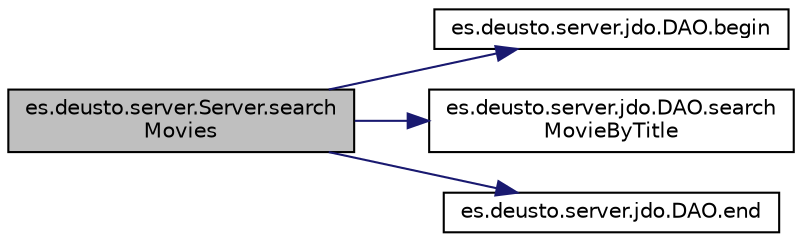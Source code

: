 digraph "es.deusto.server.Server.searchMovies"
{
 // LATEX_PDF_SIZE
  edge [fontname="Helvetica",fontsize="10",labelfontname="Helvetica",labelfontsize="10"];
  node [fontname="Helvetica",fontsize="10",shape=record];
  rankdir="LR";
  Node57 [label="es.deusto.server.Server.search\lMovies",height=0.2,width=0.4,color="black", fillcolor="grey75", style="filled", fontcolor="black",tooltip=" "];
  Node57 -> Node58 [color="midnightblue",fontsize="10",style="solid",fontname="Helvetica"];
  Node58 [label="es.deusto.server.jdo.DAO.begin",height=0.2,width=0.4,color="black", fillcolor="white", style="filled",URL="$classes_1_1deusto_1_1server_1_1jdo_1_1_d_a_o.html#ad923bb21c8273dabc601b85713703c89",tooltip=" "];
  Node57 -> Node59 [color="midnightblue",fontsize="10",style="solid",fontname="Helvetica"];
  Node59 [label="es.deusto.server.jdo.DAO.search\lMovieByTitle",height=0.2,width=0.4,color="black", fillcolor="white", style="filled",URL="$classes_1_1deusto_1_1server_1_1jdo_1_1_d_a_o.html#a58c4f711e3e60688619f8a065073f4ff",tooltip=" "];
  Node57 -> Node60 [color="midnightblue",fontsize="10",style="solid",fontname="Helvetica"];
  Node60 [label="es.deusto.server.jdo.DAO.end",height=0.2,width=0.4,color="black", fillcolor="white", style="filled",URL="$classes_1_1deusto_1_1server_1_1jdo_1_1_d_a_o.html#a376574d8ad006d0bad98e39172b67847",tooltip=" "];
}
